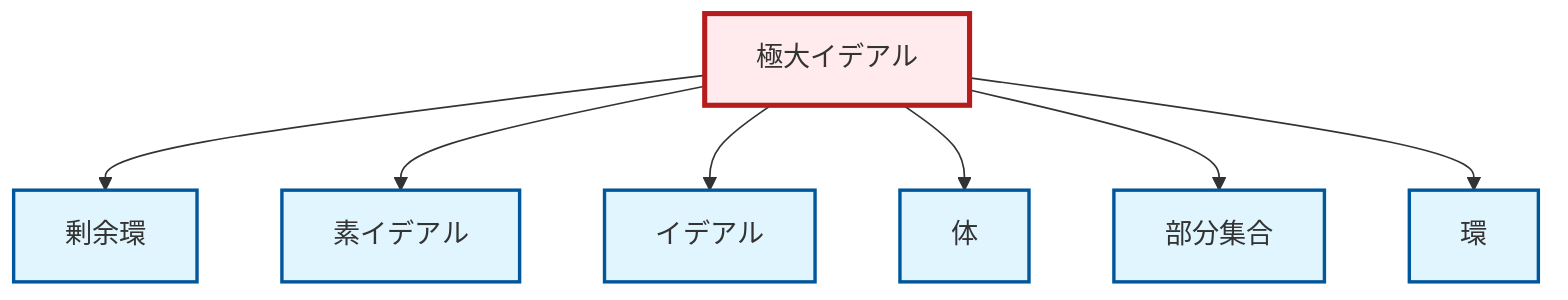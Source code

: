graph TD
    classDef definition fill:#e1f5fe,stroke:#01579b,stroke-width:2px
    classDef theorem fill:#f3e5f5,stroke:#4a148c,stroke-width:2px
    classDef axiom fill:#fff3e0,stroke:#e65100,stroke-width:2px
    classDef example fill:#e8f5e9,stroke:#1b5e20,stroke-width:2px
    classDef current fill:#ffebee,stroke:#b71c1c,stroke-width:3px
    def-field["体"]:::definition
    def-ring["環"]:::definition
    def-quotient-ring["剰余環"]:::definition
    def-maximal-ideal["極大イデアル"]:::definition
    def-subset["部分集合"]:::definition
    def-prime-ideal["素イデアル"]:::definition
    def-ideal["イデアル"]:::definition
    def-maximal-ideal --> def-quotient-ring
    def-maximal-ideal --> def-prime-ideal
    def-maximal-ideal --> def-ideal
    def-maximal-ideal --> def-field
    def-maximal-ideal --> def-subset
    def-maximal-ideal --> def-ring
    class def-maximal-ideal current